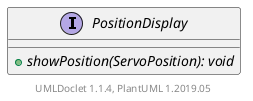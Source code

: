 @startuml

    interface PositionDisplay [[PositionDisplay.html]] {
        {abstract} +showPosition(ServoPosition): void
    }


    center footer UMLDoclet 1.1.4, PlantUML 1.2019.05
@enduml
